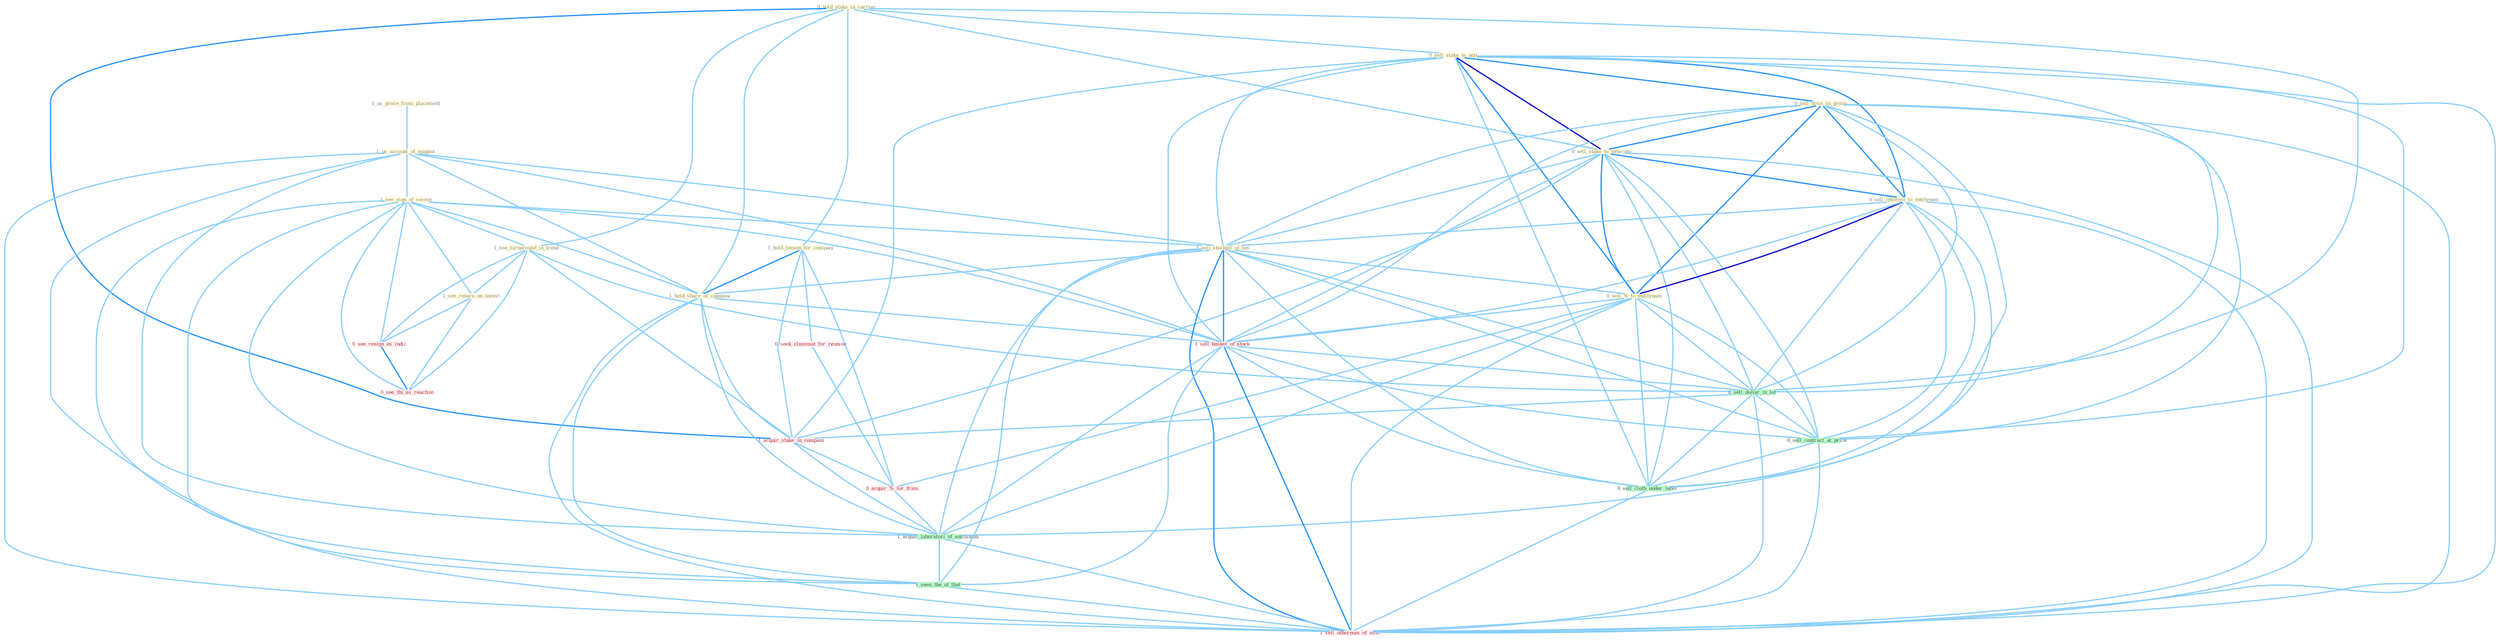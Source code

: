 Graph G{ 
    node
    [shape=polygon,style=filled,width=.5,height=.06,color="#BDFCC9",fixedsize=true,fontsize=4,
    fontcolor="#2f4f4f"];
    {node
    [color="#ffffe0", fontcolor="#8b7d6b"] "0_hold_stake_in_carrier " "1_us_proce_from_placement " "0_sell_stake_to_unit " "0_sell_divis_to_group " "1_us_account_of_magnat " "0_sell_stake_to_newcom " "0_sell_interest_to_entitynam " "1_see_sign_of_swoon " "1_see_turnaround_in_trend " "1_hold_lesson_for_compani " "1_see_return_on_invest " "1_sell_stockpil_of_ton " "0_sell_%_to_entitynam " "1_hold_share_of_compani "}
{node [color="#fff0f5", fontcolor="#b22222"] "0_seek_classmat_for_reunion " "1_sell_basket_of_stock " "0_see_resign_as_indic " "1_acquir_stake_in_compani " "0_acquir_%_for_franc " "1_sell_othernum_of_offic " "0_see_thi_as_reaction "}
edge [color="#B0E2FF"];

	"0_hold_stake_in_carrier " -- "0_sell_stake_to_unit " [w="1", color="#87cefa" ];
	"0_hold_stake_in_carrier " -- "0_sell_stake_to_newcom " [w="1", color="#87cefa" ];
	"0_hold_stake_in_carrier " -- "1_see_turnaround_in_trend " [w="1", color="#87cefa" ];
	"0_hold_stake_in_carrier " -- "1_hold_lesson_for_compani " [w="1", color="#87cefa" ];
	"0_hold_stake_in_carrier " -- "1_hold_share_of_compani " [w="1", color="#87cefa" ];
	"0_hold_stake_in_carrier " -- "0_sell_dollar_in_lot " [w="1", color="#87cefa" ];
	"0_hold_stake_in_carrier " -- "1_acquir_stake_in_compani " [w="2", color="#1e90ff" , len=0.8];
	"1_us_proce_from_placement " -- "1_us_account_of_magnat " [w="1", color="#87cefa" ];
	"0_sell_stake_to_unit " -- "0_sell_divis_to_group " [w="2", color="#1e90ff" , len=0.8];
	"0_sell_stake_to_unit " -- "0_sell_stake_to_newcom " [w="3", color="#0000cd" , len=0.6];
	"0_sell_stake_to_unit " -- "0_sell_interest_to_entitynam " [w="2", color="#1e90ff" , len=0.8];
	"0_sell_stake_to_unit " -- "1_sell_stockpil_of_ton " [w="1", color="#87cefa" ];
	"0_sell_stake_to_unit " -- "0_sell_%_to_entitynam " [w="2", color="#1e90ff" , len=0.8];
	"0_sell_stake_to_unit " -- "1_sell_basket_of_stock " [w="1", color="#87cefa" ];
	"0_sell_stake_to_unit " -- "0_sell_dollar_in_lot " [w="1", color="#87cefa" ];
	"0_sell_stake_to_unit " -- "1_acquir_stake_in_compani " [w="1", color="#87cefa" ];
	"0_sell_stake_to_unit " -- "0_sell_contract_at_price " [w="1", color="#87cefa" ];
	"0_sell_stake_to_unit " -- "0_sell_cloth_under_label " [w="1", color="#87cefa" ];
	"0_sell_stake_to_unit " -- "1_sell_othernum_of_offic " [w="1", color="#87cefa" ];
	"0_sell_divis_to_group " -- "0_sell_stake_to_newcom " [w="2", color="#1e90ff" , len=0.8];
	"0_sell_divis_to_group " -- "0_sell_interest_to_entitynam " [w="2", color="#1e90ff" , len=0.8];
	"0_sell_divis_to_group " -- "1_sell_stockpil_of_ton " [w="1", color="#87cefa" ];
	"0_sell_divis_to_group " -- "0_sell_%_to_entitynam " [w="2", color="#1e90ff" , len=0.8];
	"0_sell_divis_to_group " -- "1_sell_basket_of_stock " [w="1", color="#87cefa" ];
	"0_sell_divis_to_group " -- "0_sell_dollar_in_lot " [w="1", color="#87cefa" ];
	"0_sell_divis_to_group " -- "0_sell_contract_at_price " [w="1", color="#87cefa" ];
	"0_sell_divis_to_group " -- "0_sell_cloth_under_label " [w="1", color="#87cefa" ];
	"0_sell_divis_to_group " -- "1_sell_othernum_of_offic " [w="1", color="#87cefa" ];
	"1_us_account_of_magnat " -- "1_see_sign_of_swoon " [w="1", color="#87cefa" ];
	"1_us_account_of_magnat " -- "1_sell_stockpil_of_ton " [w="1", color="#87cefa" ];
	"1_us_account_of_magnat " -- "1_hold_share_of_compani " [w="1", color="#87cefa" ];
	"1_us_account_of_magnat " -- "1_sell_basket_of_stock " [w="1", color="#87cefa" ];
	"1_us_account_of_magnat " -- "1_acquir_laboratori_of_entitynam " [w="1", color="#87cefa" ];
	"1_us_account_of_magnat " -- "1_seen_the_of_that " [w="1", color="#87cefa" ];
	"1_us_account_of_magnat " -- "1_sell_othernum_of_offic " [w="1", color="#87cefa" ];
	"0_sell_stake_to_newcom " -- "0_sell_interest_to_entitynam " [w="2", color="#1e90ff" , len=0.8];
	"0_sell_stake_to_newcom " -- "1_sell_stockpil_of_ton " [w="1", color="#87cefa" ];
	"0_sell_stake_to_newcom " -- "0_sell_%_to_entitynam " [w="2", color="#1e90ff" , len=0.8];
	"0_sell_stake_to_newcom " -- "1_sell_basket_of_stock " [w="1", color="#87cefa" ];
	"0_sell_stake_to_newcom " -- "0_sell_dollar_in_lot " [w="1", color="#87cefa" ];
	"0_sell_stake_to_newcom " -- "1_acquir_stake_in_compani " [w="1", color="#87cefa" ];
	"0_sell_stake_to_newcom " -- "0_sell_contract_at_price " [w="1", color="#87cefa" ];
	"0_sell_stake_to_newcom " -- "0_sell_cloth_under_label " [w="1", color="#87cefa" ];
	"0_sell_stake_to_newcom " -- "1_sell_othernum_of_offic " [w="1", color="#87cefa" ];
	"0_sell_interest_to_entitynam " -- "1_sell_stockpil_of_ton " [w="1", color="#87cefa" ];
	"0_sell_interest_to_entitynam " -- "0_sell_%_to_entitynam " [w="3", color="#0000cd" , len=0.6];
	"0_sell_interest_to_entitynam " -- "1_sell_basket_of_stock " [w="1", color="#87cefa" ];
	"0_sell_interest_to_entitynam " -- "0_sell_dollar_in_lot " [w="1", color="#87cefa" ];
	"0_sell_interest_to_entitynam " -- "0_sell_contract_at_price " [w="1", color="#87cefa" ];
	"0_sell_interest_to_entitynam " -- "1_acquir_laboratori_of_entitynam " [w="1", color="#87cefa" ];
	"0_sell_interest_to_entitynam " -- "0_sell_cloth_under_label " [w="1", color="#87cefa" ];
	"0_sell_interest_to_entitynam " -- "1_sell_othernum_of_offic " [w="1", color="#87cefa" ];
	"1_see_sign_of_swoon " -- "1_see_turnaround_in_trend " [w="1", color="#87cefa" ];
	"1_see_sign_of_swoon " -- "1_see_return_on_invest " [w="1", color="#87cefa" ];
	"1_see_sign_of_swoon " -- "1_sell_stockpil_of_ton " [w="1", color="#87cefa" ];
	"1_see_sign_of_swoon " -- "1_hold_share_of_compani " [w="1", color="#87cefa" ];
	"1_see_sign_of_swoon " -- "1_sell_basket_of_stock " [w="1", color="#87cefa" ];
	"1_see_sign_of_swoon " -- "0_see_resign_as_indic " [w="1", color="#87cefa" ];
	"1_see_sign_of_swoon " -- "1_acquir_laboratori_of_entitynam " [w="1", color="#87cefa" ];
	"1_see_sign_of_swoon " -- "1_seen_the_of_that " [w="1", color="#87cefa" ];
	"1_see_sign_of_swoon " -- "1_sell_othernum_of_offic " [w="1", color="#87cefa" ];
	"1_see_sign_of_swoon " -- "0_see_thi_as_reaction " [w="1", color="#87cefa" ];
	"1_see_turnaround_in_trend " -- "1_see_return_on_invest " [w="1", color="#87cefa" ];
	"1_see_turnaround_in_trend " -- "0_sell_dollar_in_lot " [w="1", color="#87cefa" ];
	"1_see_turnaround_in_trend " -- "0_see_resign_as_indic " [w="1", color="#87cefa" ];
	"1_see_turnaround_in_trend " -- "1_acquir_stake_in_compani " [w="1", color="#87cefa" ];
	"1_see_turnaround_in_trend " -- "0_see_thi_as_reaction " [w="1", color="#87cefa" ];
	"1_hold_lesson_for_compani " -- "1_hold_share_of_compani " [w="2", color="#1e90ff" , len=0.8];
	"1_hold_lesson_for_compani " -- "0_seek_classmat_for_reunion " [w="1", color="#87cefa" ];
	"1_hold_lesson_for_compani " -- "1_acquir_stake_in_compani " [w="1", color="#87cefa" ];
	"1_hold_lesson_for_compani " -- "0_acquir_%_for_franc " [w="1", color="#87cefa" ];
	"1_see_return_on_invest " -- "0_see_resign_as_indic " [w="1", color="#87cefa" ];
	"1_see_return_on_invest " -- "0_see_thi_as_reaction " [w="1", color="#87cefa" ];
	"1_sell_stockpil_of_ton " -- "0_sell_%_to_entitynam " [w="1", color="#87cefa" ];
	"1_sell_stockpil_of_ton " -- "1_hold_share_of_compani " [w="1", color="#87cefa" ];
	"1_sell_stockpil_of_ton " -- "1_sell_basket_of_stock " [w="2", color="#1e90ff" , len=0.8];
	"1_sell_stockpil_of_ton " -- "0_sell_dollar_in_lot " [w="1", color="#87cefa" ];
	"1_sell_stockpil_of_ton " -- "0_sell_contract_at_price " [w="1", color="#87cefa" ];
	"1_sell_stockpil_of_ton " -- "1_acquir_laboratori_of_entitynam " [w="1", color="#87cefa" ];
	"1_sell_stockpil_of_ton " -- "0_sell_cloth_under_label " [w="1", color="#87cefa" ];
	"1_sell_stockpil_of_ton " -- "1_seen_the_of_that " [w="1", color="#87cefa" ];
	"1_sell_stockpil_of_ton " -- "1_sell_othernum_of_offic " [w="2", color="#1e90ff" , len=0.8];
	"0_sell_%_to_entitynam " -- "1_sell_basket_of_stock " [w="1", color="#87cefa" ];
	"0_sell_%_to_entitynam " -- "0_sell_dollar_in_lot " [w="1", color="#87cefa" ];
	"0_sell_%_to_entitynam " -- "0_acquir_%_for_franc " [w="1", color="#87cefa" ];
	"0_sell_%_to_entitynam " -- "0_sell_contract_at_price " [w="1", color="#87cefa" ];
	"0_sell_%_to_entitynam " -- "1_acquir_laboratori_of_entitynam " [w="1", color="#87cefa" ];
	"0_sell_%_to_entitynam " -- "0_sell_cloth_under_label " [w="1", color="#87cefa" ];
	"0_sell_%_to_entitynam " -- "1_sell_othernum_of_offic " [w="1", color="#87cefa" ];
	"1_hold_share_of_compani " -- "1_sell_basket_of_stock " [w="1", color="#87cefa" ];
	"1_hold_share_of_compani " -- "1_acquir_stake_in_compani " [w="1", color="#87cefa" ];
	"1_hold_share_of_compani " -- "1_acquir_laboratori_of_entitynam " [w="1", color="#87cefa" ];
	"1_hold_share_of_compani " -- "1_seen_the_of_that " [w="1", color="#87cefa" ];
	"1_hold_share_of_compani " -- "1_sell_othernum_of_offic " [w="1", color="#87cefa" ];
	"0_seek_classmat_for_reunion " -- "0_acquir_%_for_franc " [w="1", color="#87cefa" ];
	"1_sell_basket_of_stock " -- "0_sell_dollar_in_lot " [w="1", color="#87cefa" ];
	"1_sell_basket_of_stock " -- "0_sell_contract_at_price " [w="1", color="#87cefa" ];
	"1_sell_basket_of_stock " -- "1_acquir_laboratori_of_entitynam " [w="1", color="#87cefa" ];
	"1_sell_basket_of_stock " -- "0_sell_cloth_under_label " [w="1", color="#87cefa" ];
	"1_sell_basket_of_stock " -- "1_seen_the_of_that " [w="1", color="#87cefa" ];
	"1_sell_basket_of_stock " -- "1_sell_othernum_of_offic " [w="2", color="#1e90ff" , len=0.8];
	"0_sell_dollar_in_lot " -- "1_acquir_stake_in_compani " [w="1", color="#87cefa" ];
	"0_sell_dollar_in_lot " -- "0_sell_contract_at_price " [w="1", color="#87cefa" ];
	"0_sell_dollar_in_lot " -- "0_sell_cloth_under_label " [w="1", color="#87cefa" ];
	"0_sell_dollar_in_lot " -- "1_sell_othernum_of_offic " [w="1", color="#87cefa" ];
	"0_see_resign_as_indic " -- "0_see_thi_as_reaction " [w="2", color="#1e90ff" , len=0.8];
	"1_acquir_stake_in_compani " -- "0_acquir_%_for_franc " [w="1", color="#87cefa" ];
	"1_acquir_stake_in_compani " -- "1_acquir_laboratori_of_entitynam " [w="1", color="#87cefa" ];
	"0_acquir_%_for_franc " -- "1_acquir_laboratori_of_entitynam " [w="1", color="#87cefa" ];
	"0_sell_contract_at_price " -- "0_sell_cloth_under_label " [w="1", color="#87cefa" ];
	"0_sell_contract_at_price " -- "1_sell_othernum_of_offic " [w="1", color="#87cefa" ];
	"1_acquir_laboratori_of_entitynam " -- "1_seen_the_of_that " [w="1", color="#87cefa" ];
	"1_acquir_laboratori_of_entitynam " -- "1_sell_othernum_of_offic " [w="1", color="#87cefa" ];
	"0_sell_cloth_under_label " -- "1_sell_othernum_of_offic " [w="1", color="#87cefa" ];
	"1_seen_the_of_that " -- "1_sell_othernum_of_offic " [w="1", color="#87cefa" ];
}